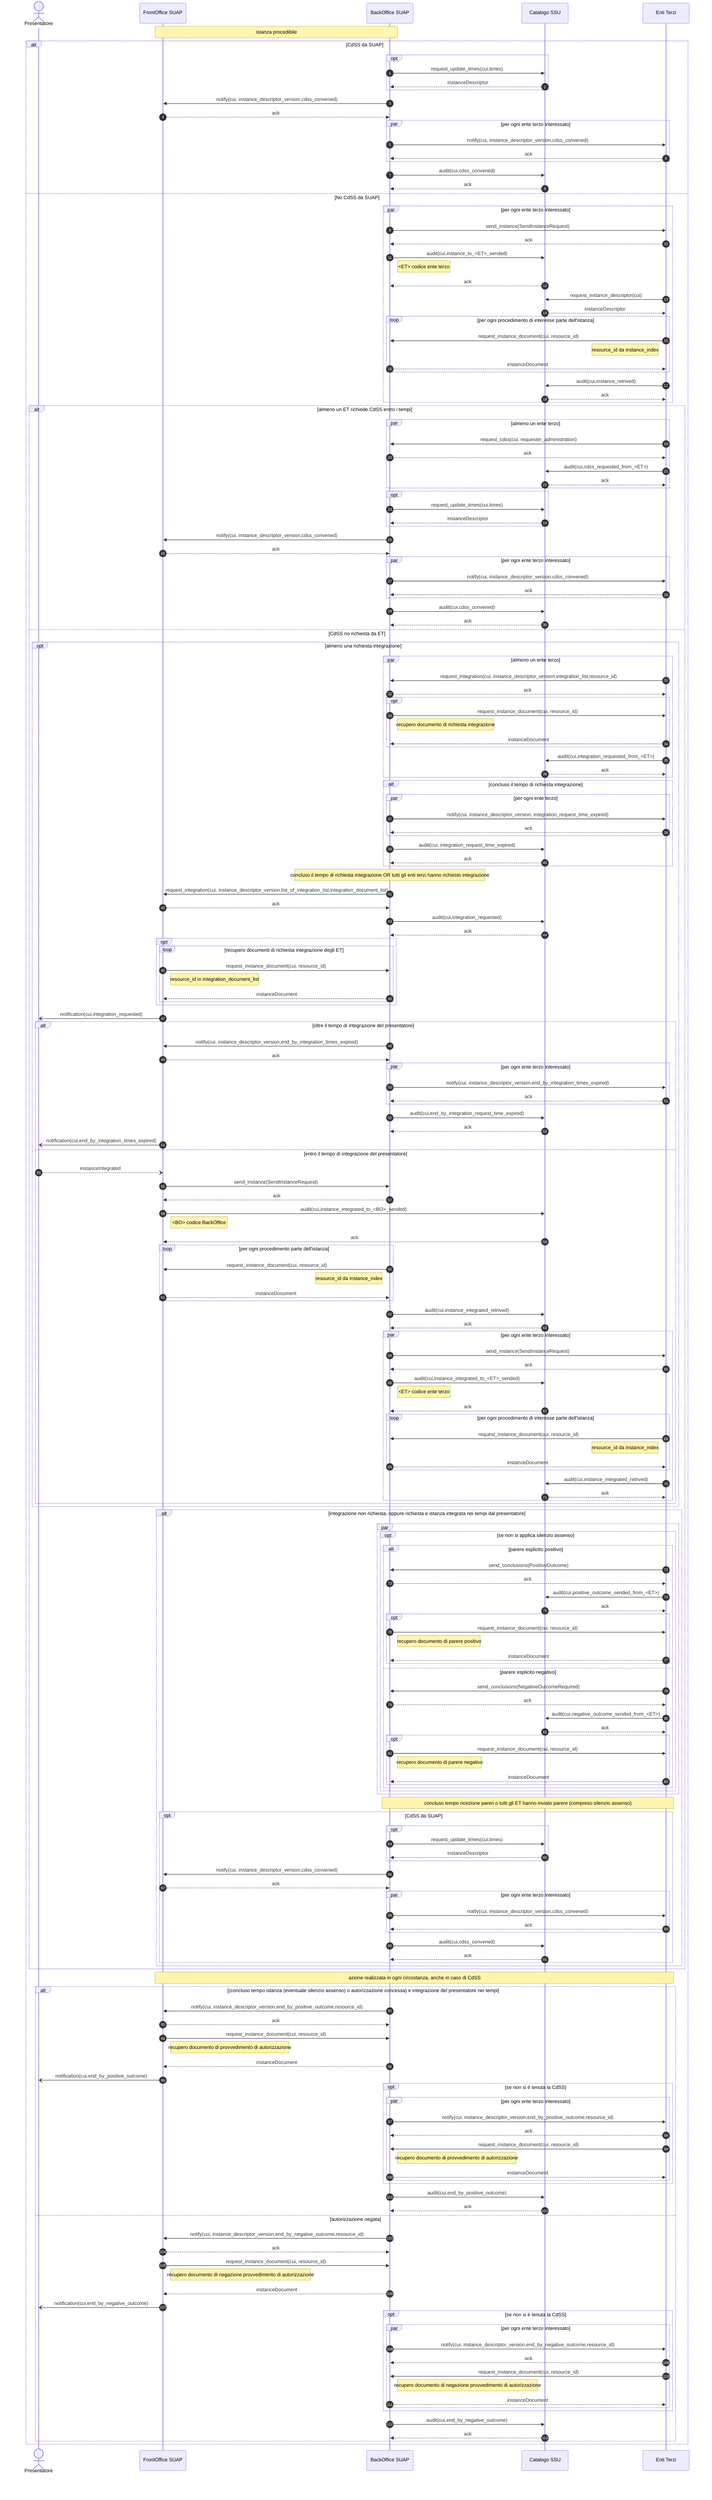sequenceDiagram
    autonumber
    actor P as Presentatore    
    participant F as FrontOffice SUAP
    participant B as BackOffice SUAP   
    participant C as Catalogo SSU 
    participant E as Enti Terzi    
    Note over F,B: istanza procedibile
    alt CdSS da SUAP
        opt 
            B ->> C: request_update_times(cui,times)
            C -->> B: instanceDescriptor
        end 
        B ->> F: notify(cui, instance_descriptor_version,cdss_convened)
        F -->> B: ack    
        par per ogni ente terzo interessato
            B ->> E: notify(cui, instance_descriptor_version,cdss_convened)
            E -->> B: ack
        end
        
        B ->> C: audit(cui,cdss_convened)
        C -->> B: ack
       
    else No CdSS da SUAP
        par per ogni ente terzo interessato        
            B ->> E: send_instance(SendInstanceRequest)
            E -->> B: ack
            B ->> C: audit(cui,instance_to_<ET>_sended)
            note right of B: <ET> codice ente terzo 
            C -->> B: ack
            E ->> C: request_instance_descriptor(cui)
            C -->> E: instanceDescriptor
            loop per ogni procedimento di interesse parte dell'istanza 
            E ->> B: request_instance_document(cui, resource_id)
            note left of E: resource_id da instance_index
            B -->> E: instanceDocument
            end
            E ->> C: audit(cui,instance_retrived)
            C -->> E: ack
        end
        alt almeno un ET richiede CdSS entro i tempi
            par almeno un ente terzo
                E ->> B: request_cdss(cui, requester_administration)
                B -->> E: ack 
                E ->> C: audit(cui,cdss_requested_from_<ET>)
                C -->> E: ack           
            end
            opt 
                B ->> C: request_update_times(cui,times)
                C -->> B: instanceDescriptor
            end
            B ->> F: notify(cui, instance_descriptor_version,cdss_convened)
            F -->> B: ack    
            par per ogni ente terzo interessato
                B ->> E: notify(cui, instance_descriptor_version,cdss_convened)
                E -->> B: ack
            end
            
            B ->> C: audit(cui,cdss_convened)
            C -->> B: ack
        else CdSS no richiesta da ET
            opt almeno una richiesta integrazione
                par almeno un ente terzo
                    E ->> B: request_integration(cui, instance_descriptor_version,integration_list,resource_id)
                    B -->> E: ack 
                    opt
                        B ->> E: request_instance_document(cui, resource_id)
                        note right of B: recupero documento di richiesta integrazione
                        E -->> B: instanceDocument    
                    end
                    E ->> C: audit(cui,integration_requested_from_<ET>)
                    C -->> E: ack           
                end
                alt concluso il tempo di richiesta integrazione 
                    par per ogni ente terzo
                        B ->> E: notify(cui, instance_descriptor_version, integration_request_time_expired)
                        E -->> B: ack
                    end
                    B ->> C: audit(cui, integration_request_time_expired)
                    C -->> B: ack
                end 
                Note over B: concluso il tempo di richiesta integrazione OR tutti gli enti terzi hanno richiesto integrazione
                B ->> F: request_integration(cui, instance_descriptor_version,list_of_integration_list,integration_document_list)
                F -->> B: ack
                B ->> C: audit(cui,integration_requested)
                C -->> B: ack
                opt
                    loop recupero documenti di richiesta integrazione degli ET
                    F ->> B: request_instance_document(cui, resource_id)
                    note right of F: resource_id in integration_document_list
                    B -->> F: instanceDocument    
                    end
                end
                F -) P: notification(cui,integration_requested) 
                alt oltre il tempo di integrazione del presentatore
                    B ->> F: notify(cui, instance_descriptor_version,end_by_integration_times_expired)
                    F -->> B: ack
                    par per ogni ente terzo interessato
                        B ->> E: notify(cui, instance_descriptor_version,end_by_integration_times_expired)
                        E -->> B: ack
                    end
                    B ->> C: audit(cui,end_by_integration_request_time_expired)
                    C -->> B: ack
                    F -) P: notification(cui,end_by_integration_times_expired)
                else entro il tempo di integrazione del presentatore 
                    P --) F: instanceIntegrated
                    F ->> B: send_instance(SendInstanceRequest)
                    B -->> F: ack
                    F ->> C: audit(cui,instance_integrated_to_<BO>_sended)
                    note right of F: <BO> codice BackOffice
                    C -->> F: ack
                    loop per ogni procedimento parte dell'istanza 
                        B ->> F: request_instance_document(cui, resource_id)
                        note left of B: resource_id da instance_index
                        F -->> B: instanceDocument
                    end
                    B ->> C: audit(cui,instance_integrated_retrived)
                    C -->> B: ack
                    par per ogni ente terzo interessato                
                        B ->> E: send_instance(SendInstanceRequest)
                        E -->> B: ack
                        B ->> C: audit(cui,instance_integrated_to_<ET>_sended)
                        note right of B: <ET> codice ente terzo
                        C -->> B: ack
                        loop per ogni procedimento di interesse parte dell'istanza 
                            E ->> B: request_instance_document(cui, resource_id)
                            note left of E: resource_id da instance_index
                            B -->> E: instanceDocument
                        end
                        E ->> C: audit(cui,instance_integrated_retrived)
                        C -->> E: ack
                    end
                end
            end
            
            alt integrazione non richiesta, oppure richiesta e istanza integrata nei tempi dal presentatore
                par
                    opt se non si applica silenzio assenso
                        alt parere esplicito positivo
                            E ->> B: send_conclusions(PositiveOutcome)
                            B -->> E: ack 
                            E ->> C: audit(cui,positive_outcome_sended_from_<ET>)
                            C -->> E: ack
                            opt
                                B ->> E: request_instance_document(cui, resource_id)
                                note right of B: recupero documento di parere positivo
                                E -->> B: instanceDocument    
                            end
                        else parere esplicito negativo
                            E ->> B: send_conclusions(NegativeOutcomeRequired)
                            B -->> E: ack 
                            E ->> C: audit(cui,negative_outcome_sended_from_<ET>)
                            C -->> E: ack
                            opt
                                B ->> E: request_instance_document(cui, resource_id)
                                note right of B: recupero documento di parere negativo
                                E -->> B: instanceDocument    
                            end
                        end
                    end       
                end
 
                Note over B,E: concluso tempo ricezione pareri o tutti gli ET hanno inviato parere (compreso silenzio assenso)
                opt CdSS da SUAP
                    opt 
                        B ->> C: request_update_times(cui,times)
                        C -->> B: instanceDescriptor
                    end 
                    B ->> F: notify(cui, instance_descriptor_version,cdss_convened)
                    F -->> B: ack    
                    par per ogni ente terzo interessato
                        B ->> E: notify(cui, instance_descriptor_version,cdss_convened)
                        E -->> B: ack
                    end
                    
                    B ->> C: audit(cui,cdss_convened)
                    C -->> B: ack
                end            
            end
    end
    Note over F, E: azione realizzata in ogni circostanza, anche in caso di CdSS
    alt (concluso tempo istanza (eventuale silenzio assenso) o autorizzazione concessa) e integrazione del presentatore nei tempi 
        B ->> F: notify(cui, instance_descriptor_version,end_by_positive_outcome,resource_id)
        F -->> B: ack
        F ->> B: request_instance_document(cui, resource_id)
        note right of F: recupero documento di provvedimento di autorizzazione
        B -->> F: instanceDocument  
        F -) P: notification(cui,end_by_positive_outcome)   
        opt se non si è tenuta la CdSS       
            par per ogni ente terzo interessato
                B ->> E: notify(cui, instance_descriptor_version,end_by_positive_outcome,resource_id)
                E -->> B: ack
                E ->> B: request_instance_document(cui, resource_id)
            note right of B: recupero documento di provvedimento di autorizzazione
                B -->> E: instanceDocument 
            end
        end
        B ->> C: audit(cui,end_by_positive_outcome)
        C -->> B: ack
    else autorizzazione negata
        B ->> F: notify(cui, instance_descriptor_version,end_by_negative_outcome,resource_id)
        F -->> B: ack
        F ->> B: request_instance_document(cui, resource_id)
        note right of F: recupero documento di negazione provvedimento di autorizzazione
        B -->> F: instanceDocument      
        F -) P: notification(cui,end_by_negative_outcome)    
        opt se non si è tenuta la CdSS       
            par per ogni ente terzo interessato
                B ->> E: notify(cui, instance_descriptor_version,end_by_negative_outcome,resource_id)
                E -->> B: ack
                E ->> B: request_instance_document(cui, resource_id)
            note right of B: recupero documento di negazione provvedimento di autorizzazione
                B -->> E: instanceDocument 
            end
        end
        B ->> C: audit(cui,end_by_negative_outcome)
        C -->> B: ack
    end
end